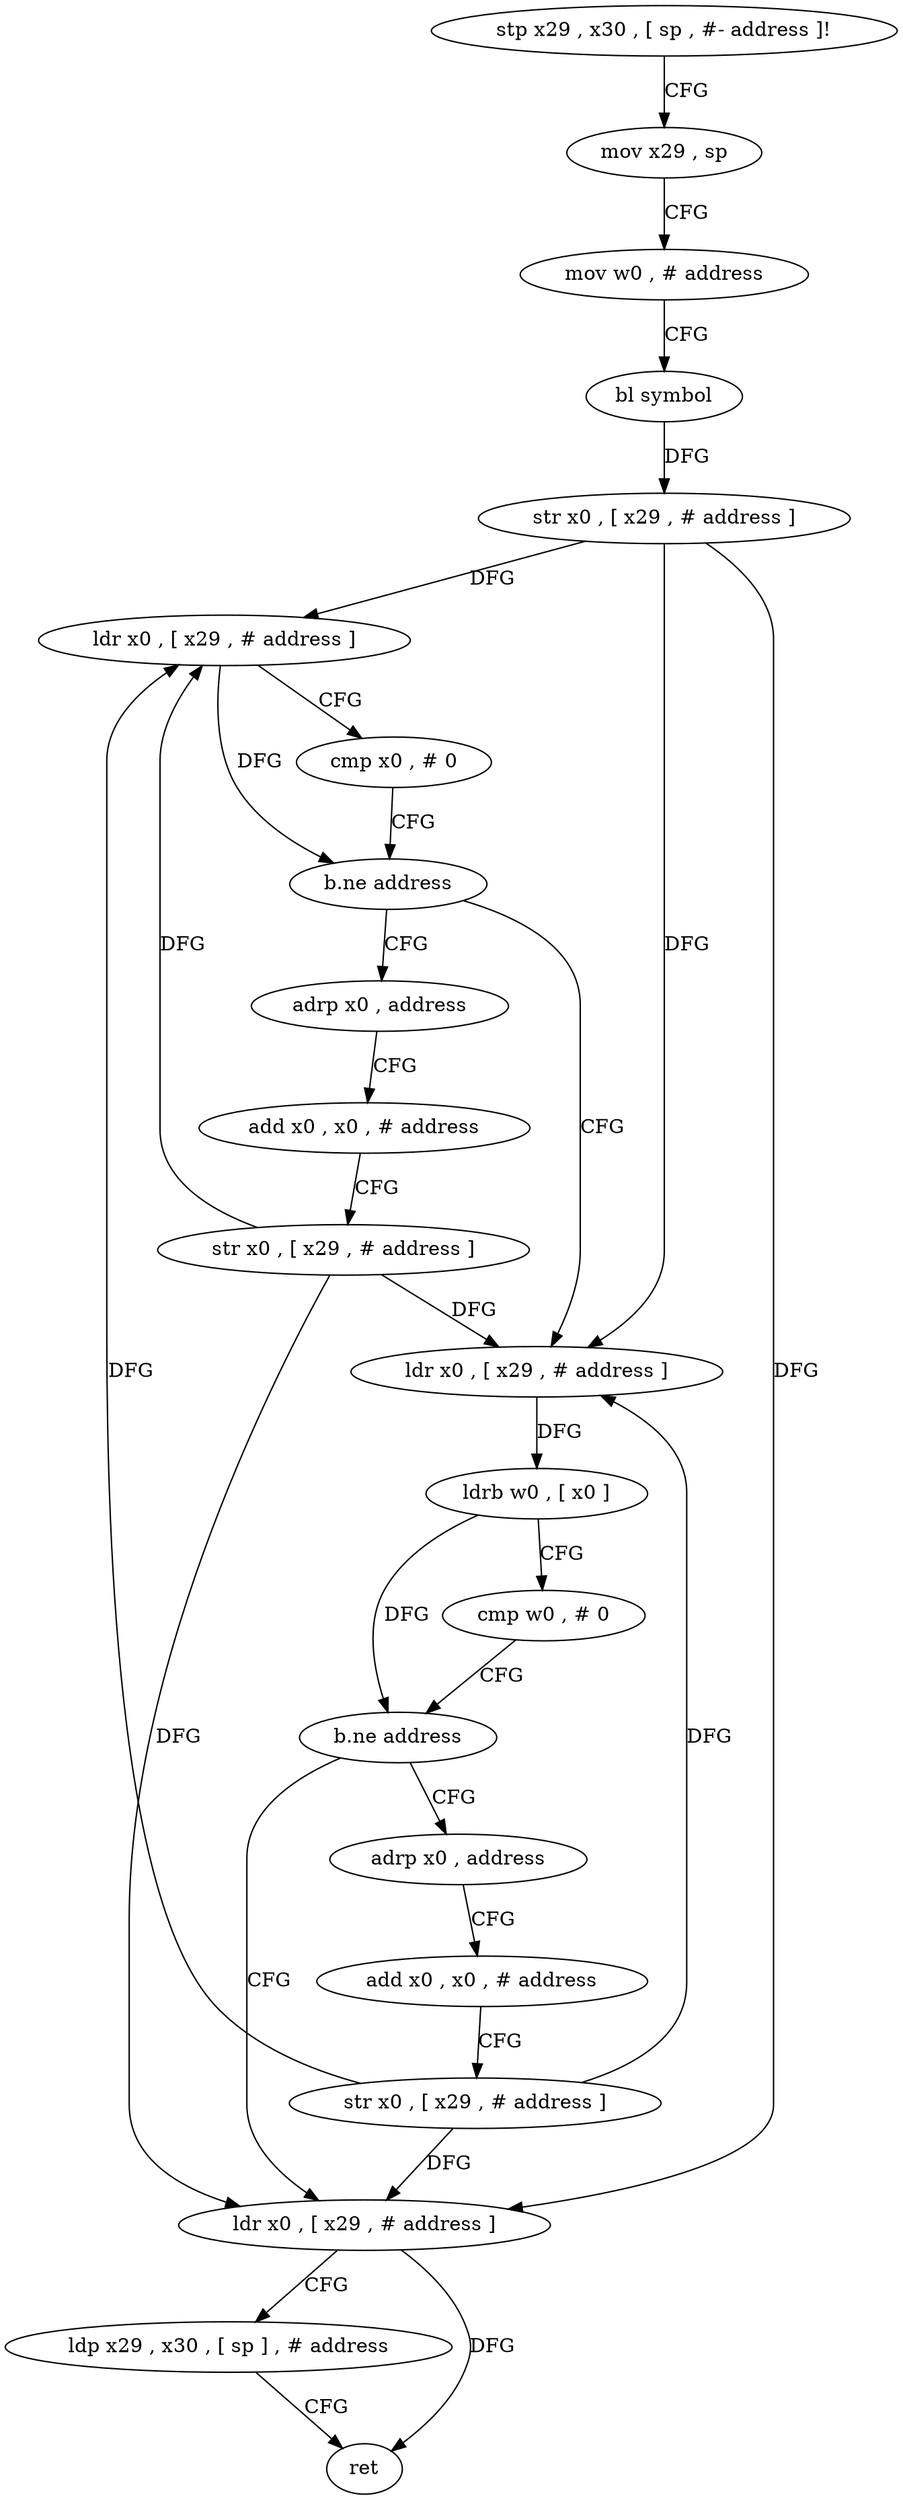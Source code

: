 digraph "func" {
"4526676" [label = "stp x29 , x30 , [ sp , #- address ]!" ]
"4526680" [label = "mov x29 , sp" ]
"4526684" [label = "mov w0 , # address" ]
"4526688" [label = "bl symbol" ]
"4526692" [label = "str x0 , [ x29 , # address ]" ]
"4526696" [label = "ldr x0 , [ x29 , # address ]" ]
"4526700" [label = "cmp x0 , # 0" ]
"4526704" [label = "b.ne address" ]
"4526720" [label = "ldr x0 , [ x29 , # address ]" ]
"4526708" [label = "adrp x0 , address" ]
"4526724" [label = "ldrb w0 , [ x0 ]" ]
"4526728" [label = "cmp w0 , # 0" ]
"4526732" [label = "b.ne address" ]
"4526748" [label = "ldr x0 , [ x29 , # address ]" ]
"4526736" [label = "adrp x0 , address" ]
"4526712" [label = "add x0 , x0 , # address" ]
"4526716" [label = "str x0 , [ x29 , # address ]" ]
"4526752" [label = "ldp x29 , x30 , [ sp ] , # address" ]
"4526756" [label = "ret" ]
"4526740" [label = "add x0 , x0 , # address" ]
"4526744" [label = "str x0 , [ x29 , # address ]" ]
"4526676" -> "4526680" [ label = "CFG" ]
"4526680" -> "4526684" [ label = "CFG" ]
"4526684" -> "4526688" [ label = "CFG" ]
"4526688" -> "4526692" [ label = "DFG" ]
"4526692" -> "4526696" [ label = "DFG" ]
"4526692" -> "4526720" [ label = "DFG" ]
"4526692" -> "4526748" [ label = "DFG" ]
"4526696" -> "4526700" [ label = "CFG" ]
"4526696" -> "4526704" [ label = "DFG" ]
"4526700" -> "4526704" [ label = "CFG" ]
"4526704" -> "4526720" [ label = "CFG" ]
"4526704" -> "4526708" [ label = "CFG" ]
"4526720" -> "4526724" [ label = "DFG" ]
"4526708" -> "4526712" [ label = "CFG" ]
"4526724" -> "4526728" [ label = "CFG" ]
"4526724" -> "4526732" [ label = "DFG" ]
"4526728" -> "4526732" [ label = "CFG" ]
"4526732" -> "4526748" [ label = "CFG" ]
"4526732" -> "4526736" [ label = "CFG" ]
"4526748" -> "4526752" [ label = "CFG" ]
"4526748" -> "4526756" [ label = "DFG" ]
"4526736" -> "4526740" [ label = "CFG" ]
"4526712" -> "4526716" [ label = "CFG" ]
"4526716" -> "4526720" [ label = "DFG" ]
"4526716" -> "4526696" [ label = "DFG" ]
"4526716" -> "4526748" [ label = "DFG" ]
"4526752" -> "4526756" [ label = "CFG" ]
"4526740" -> "4526744" [ label = "CFG" ]
"4526744" -> "4526748" [ label = "DFG" ]
"4526744" -> "4526696" [ label = "DFG" ]
"4526744" -> "4526720" [ label = "DFG" ]
}
